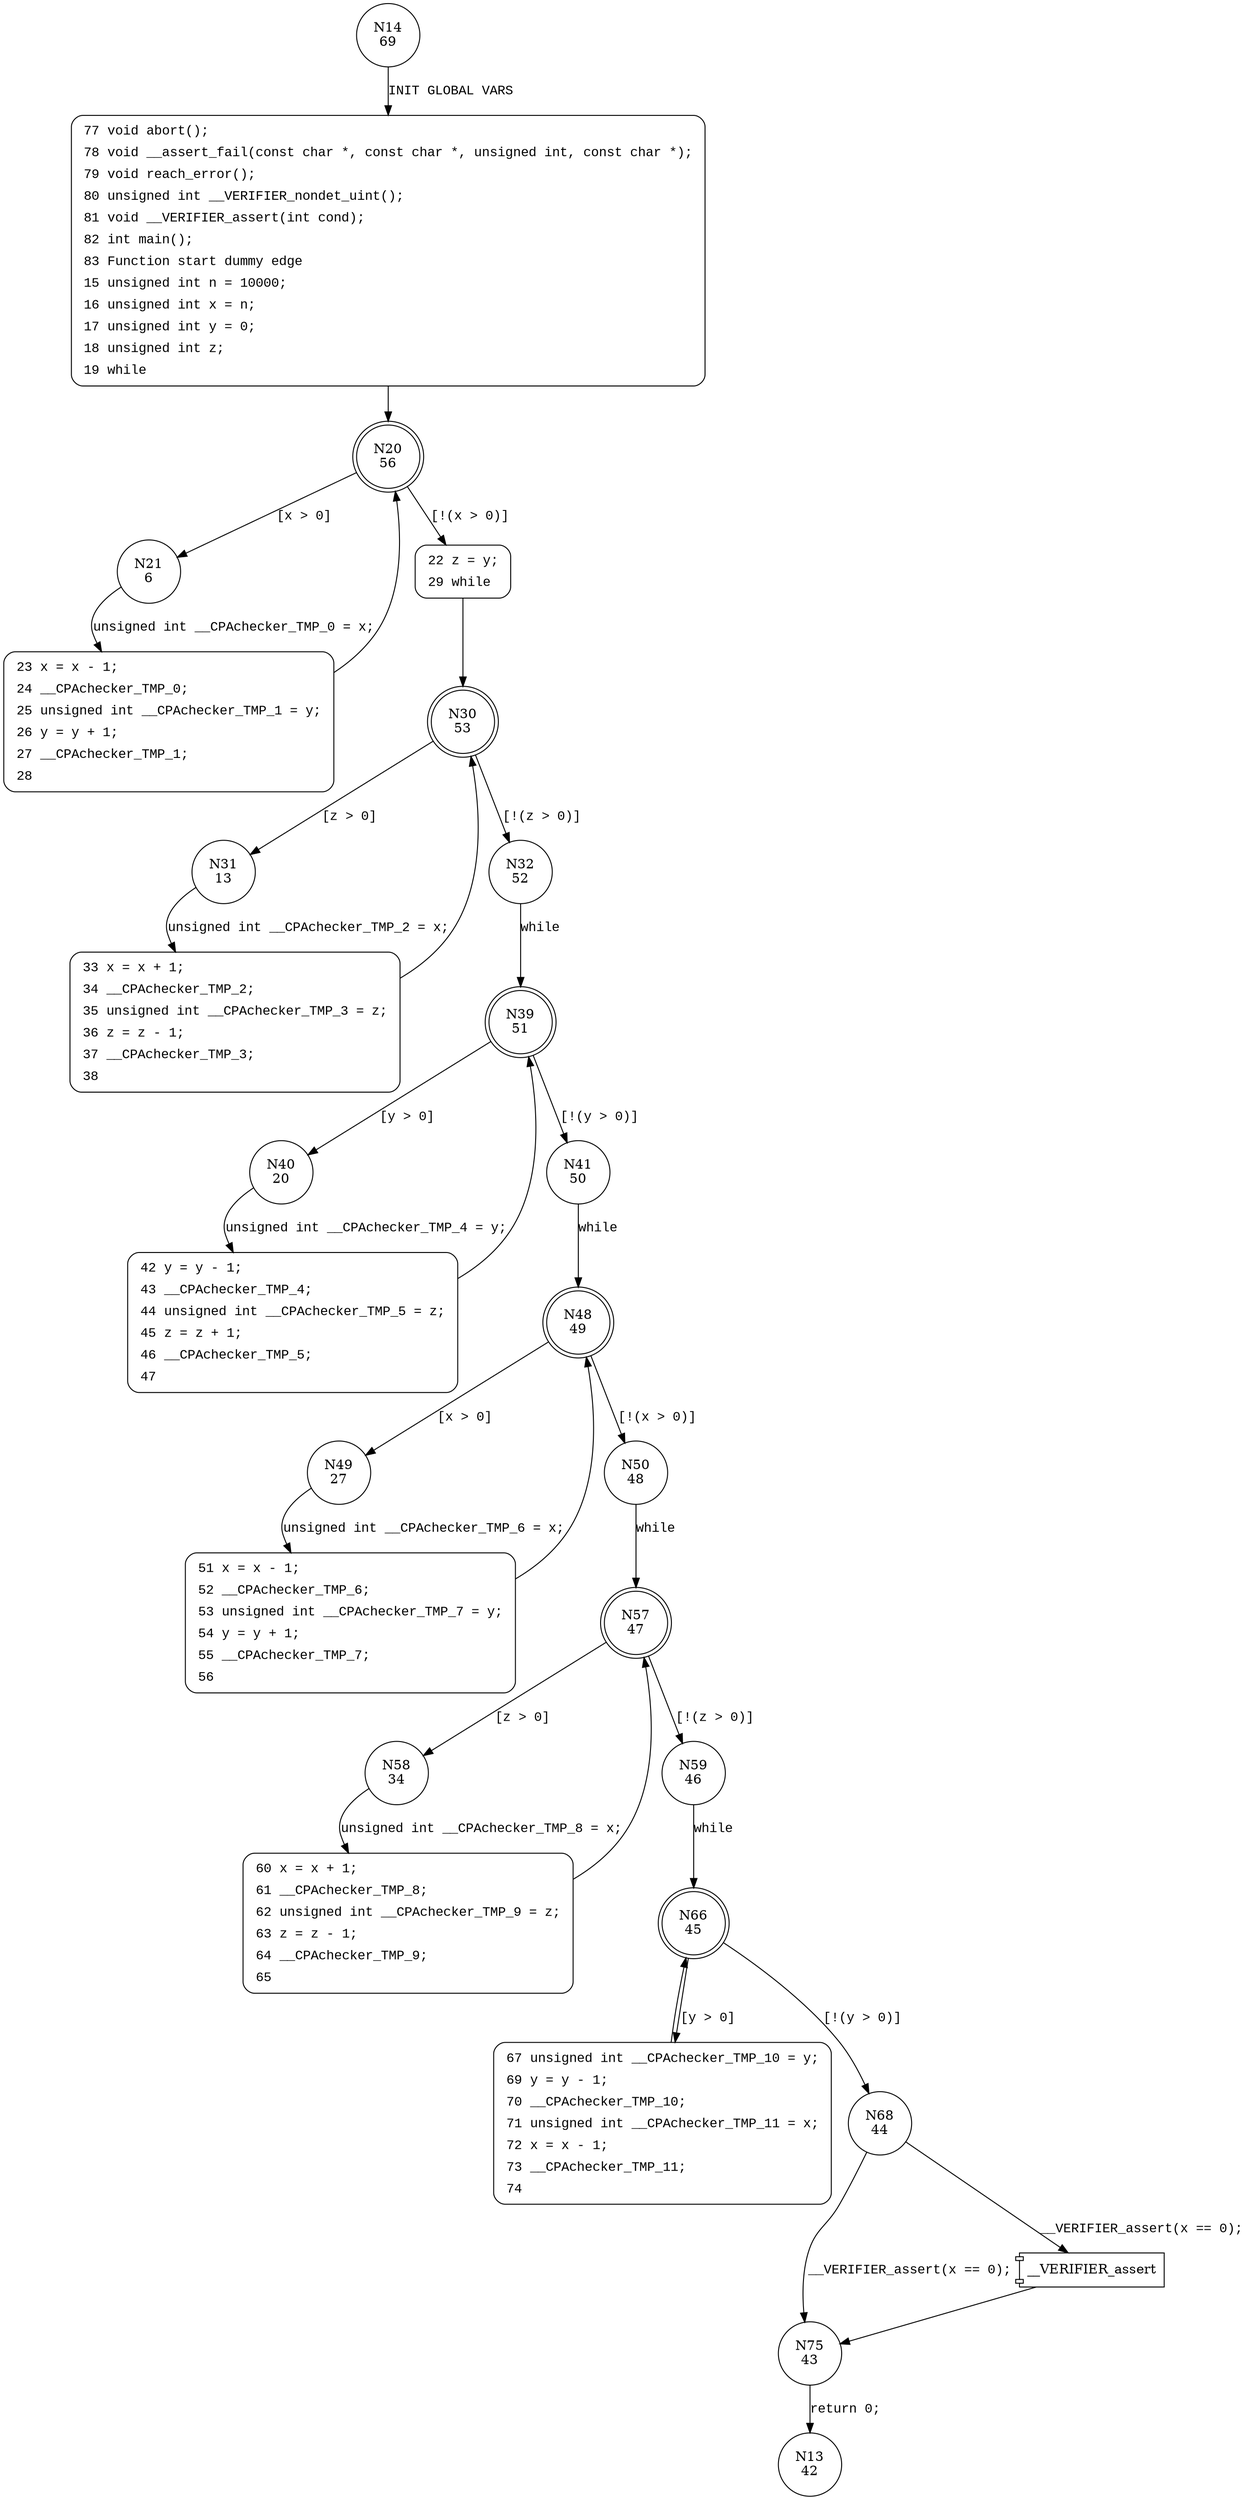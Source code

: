 digraph main {
14 [shape="circle" label="N14\n69"]
77 [shape="circle" label="N77\n68"]
20 [shape="doublecircle" label="N20\n56"]
21 [shape="circle" label="N21\n6"]
22 [shape="circle" label="N22\n55"]
30 [shape="doublecircle" label="N30\n53"]
31 [shape="circle" label="N31\n13"]
32 [shape="circle" label="N32\n52"]
39 [shape="doublecircle" label="N39\n51"]
40 [shape="circle" label="N40\n20"]
41 [shape="circle" label="N41\n50"]
48 [shape="doublecircle" label="N48\n49"]
49 [shape="circle" label="N49\n27"]
50 [shape="circle" label="N50\n48"]
57 [shape="doublecircle" label="N57\n47"]
58 [shape="circle" label="N58\n34"]
59 [shape="circle" label="N59\n46"]
66 [shape="doublecircle" label="N66\n45"]
67 [shape="circle" label="N67\n41"]
68 [shape="circle" label="N68\n44"]
75 [shape="circle" label="N75\n43"]
13 [shape="circle" label="N13\n42"]
60 [shape="circle" label="N60\n33"]
51 [shape="circle" label="N51\n26"]
42 [shape="circle" label="N42\n19"]
33 [shape="circle" label="N33\n12"]
23 [shape="circle" label="N23\n5"]
77 [style="filled,bold" penwidth="1" fillcolor="white" fontname="Courier New" shape="Mrecord" label=<<table border="0" cellborder="0" cellpadding="3" bgcolor="white"><tr><td align="right">77</td><td align="left">void abort();</td></tr><tr><td align="right">78</td><td align="left">void __assert_fail(const char *, const char *, unsigned int, const char *);</td></tr><tr><td align="right">79</td><td align="left">void reach_error();</td></tr><tr><td align="right">80</td><td align="left">unsigned int __VERIFIER_nondet_uint();</td></tr><tr><td align="right">81</td><td align="left">void __VERIFIER_assert(int cond);</td></tr><tr><td align="right">82</td><td align="left">int main();</td></tr><tr><td align="right">83</td><td align="left">Function start dummy edge</td></tr><tr><td align="right">15</td><td align="left">unsigned int n = 10000;</td></tr><tr><td align="right">16</td><td align="left">unsigned int x = n;</td></tr><tr><td align="right">17</td><td align="left">unsigned int y = 0;</td></tr><tr><td align="right">18</td><td align="left">unsigned int z;</td></tr><tr><td align="right">19</td><td align="left">while</td></tr></table>>]
77 -> 20[label=""]
22 [style="filled,bold" penwidth="1" fillcolor="white" fontname="Courier New" shape="Mrecord" label=<<table border="0" cellborder="0" cellpadding="3" bgcolor="white"><tr><td align="right">22</td><td align="left">z = y;</td></tr><tr><td align="right">29</td><td align="left">while</td></tr></table>>]
22 -> 30[label=""]
67 [style="filled,bold" penwidth="1" fillcolor="white" fontname="Courier New" shape="Mrecord" label=<<table border="0" cellborder="0" cellpadding="3" bgcolor="white"><tr><td align="right">67</td><td align="left">unsigned int __CPAchecker_TMP_10 = y;</td></tr><tr><td align="right">69</td><td align="left">y = y - 1;</td></tr><tr><td align="right">70</td><td align="left">__CPAchecker_TMP_10;</td></tr><tr><td align="right">71</td><td align="left">unsigned int __CPAchecker_TMP_11 = x;</td></tr><tr><td align="right">72</td><td align="left">x = x - 1;</td></tr><tr><td align="right">73</td><td align="left">__CPAchecker_TMP_11;</td></tr><tr><td align="right">74</td><td align="left"></td></tr></table>>]
67 -> 66[label=""]
60 [style="filled,bold" penwidth="1" fillcolor="white" fontname="Courier New" shape="Mrecord" label=<<table border="0" cellborder="0" cellpadding="3" bgcolor="white"><tr><td align="right">60</td><td align="left">x = x + 1;</td></tr><tr><td align="right">61</td><td align="left">__CPAchecker_TMP_8;</td></tr><tr><td align="right">62</td><td align="left">unsigned int __CPAchecker_TMP_9 = z;</td></tr><tr><td align="right">63</td><td align="left">z = z - 1;</td></tr><tr><td align="right">64</td><td align="left">__CPAchecker_TMP_9;</td></tr><tr><td align="right">65</td><td align="left"></td></tr></table>>]
60 -> 57[label=""]
51 [style="filled,bold" penwidth="1" fillcolor="white" fontname="Courier New" shape="Mrecord" label=<<table border="0" cellborder="0" cellpadding="3" bgcolor="white"><tr><td align="right">51</td><td align="left">x = x - 1;</td></tr><tr><td align="right">52</td><td align="left">__CPAchecker_TMP_6;</td></tr><tr><td align="right">53</td><td align="left">unsigned int __CPAchecker_TMP_7 = y;</td></tr><tr><td align="right">54</td><td align="left">y = y + 1;</td></tr><tr><td align="right">55</td><td align="left">__CPAchecker_TMP_7;</td></tr><tr><td align="right">56</td><td align="left"></td></tr></table>>]
51 -> 48[label=""]
42 [style="filled,bold" penwidth="1" fillcolor="white" fontname="Courier New" shape="Mrecord" label=<<table border="0" cellborder="0" cellpadding="3" bgcolor="white"><tr><td align="right">42</td><td align="left">y = y - 1;</td></tr><tr><td align="right">43</td><td align="left">__CPAchecker_TMP_4;</td></tr><tr><td align="right">44</td><td align="left">unsigned int __CPAchecker_TMP_5 = z;</td></tr><tr><td align="right">45</td><td align="left">z = z + 1;</td></tr><tr><td align="right">46</td><td align="left">__CPAchecker_TMP_5;</td></tr><tr><td align="right">47</td><td align="left"></td></tr></table>>]
42 -> 39[label=""]
33 [style="filled,bold" penwidth="1" fillcolor="white" fontname="Courier New" shape="Mrecord" label=<<table border="0" cellborder="0" cellpadding="3" bgcolor="white"><tr><td align="right">33</td><td align="left">x = x + 1;</td></tr><tr><td align="right">34</td><td align="left">__CPAchecker_TMP_2;</td></tr><tr><td align="right">35</td><td align="left">unsigned int __CPAchecker_TMP_3 = z;</td></tr><tr><td align="right">36</td><td align="left">z = z - 1;</td></tr><tr><td align="right">37</td><td align="left">__CPAchecker_TMP_3;</td></tr><tr><td align="right">38</td><td align="left"></td></tr></table>>]
33 -> 30[label=""]
23 [style="filled,bold" penwidth="1" fillcolor="white" fontname="Courier New" shape="Mrecord" label=<<table border="0" cellborder="0" cellpadding="3" bgcolor="white"><tr><td align="right">23</td><td align="left">x = x - 1;</td></tr><tr><td align="right">24</td><td align="left">__CPAchecker_TMP_0;</td></tr><tr><td align="right">25</td><td align="left">unsigned int __CPAchecker_TMP_1 = y;</td></tr><tr><td align="right">26</td><td align="left">y = y + 1;</td></tr><tr><td align="right">27</td><td align="left">__CPAchecker_TMP_1;</td></tr><tr><td align="right">28</td><td align="left"></td></tr></table>>]
23 -> 20[label=""]
14 -> 77 [label="INIT GLOBAL VARS" fontname="Courier New"]
20 -> 21 [label="[x > 0]" fontname="Courier New"]
20 -> 22 [label="[!(x > 0)]" fontname="Courier New"]
30 -> 31 [label="[z > 0]" fontname="Courier New"]
30 -> 32 [label="[!(z > 0)]" fontname="Courier New"]
39 -> 40 [label="[y > 0]" fontname="Courier New"]
39 -> 41 [label="[!(y > 0)]" fontname="Courier New"]
48 -> 49 [label="[x > 0]" fontname="Courier New"]
48 -> 50 [label="[!(x > 0)]" fontname="Courier New"]
57 -> 58 [label="[z > 0]" fontname="Courier New"]
57 -> 59 [label="[!(z > 0)]" fontname="Courier New"]
66 -> 67 [label="[y > 0]" fontname="Courier New"]
66 -> 68 [label="[!(y > 0)]" fontname="Courier New"]
100001 [shape="component" label="__VERIFIER_assert"]
68 -> 100001 [label="__VERIFIER_assert(x == 0);" fontname="Courier New"]
100001 -> 75 [label="" fontname="Courier New"]
68 -> 75 [label="__VERIFIER_assert(x == 0);" fontname="Courier New"]
75 -> 13 [label="return 0;" fontname="Courier New"]
58 -> 60 [label="unsigned int __CPAchecker_TMP_8 = x;" fontname="Courier New"]
49 -> 51 [label="unsigned int __CPAchecker_TMP_6 = x;" fontname="Courier New"]
40 -> 42 [label="unsigned int __CPAchecker_TMP_4 = y;" fontname="Courier New"]
31 -> 33 [label="unsigned int __CPAchecker_TMP_2 = x;" fontname="Courier New"]
21 -> 23 [label="unsigned int __CPAchecker_TMP_0 = x;" fontname="Courier New"]
32 -> 39 [label="while" fontname="Courier New"]
41 -> 48 [label="while" fontname="Courier New"]
50 -> 57 [label="while" fontname="Courier New"]
59 -> 66 [label="while" fontname="Courier New"]
}